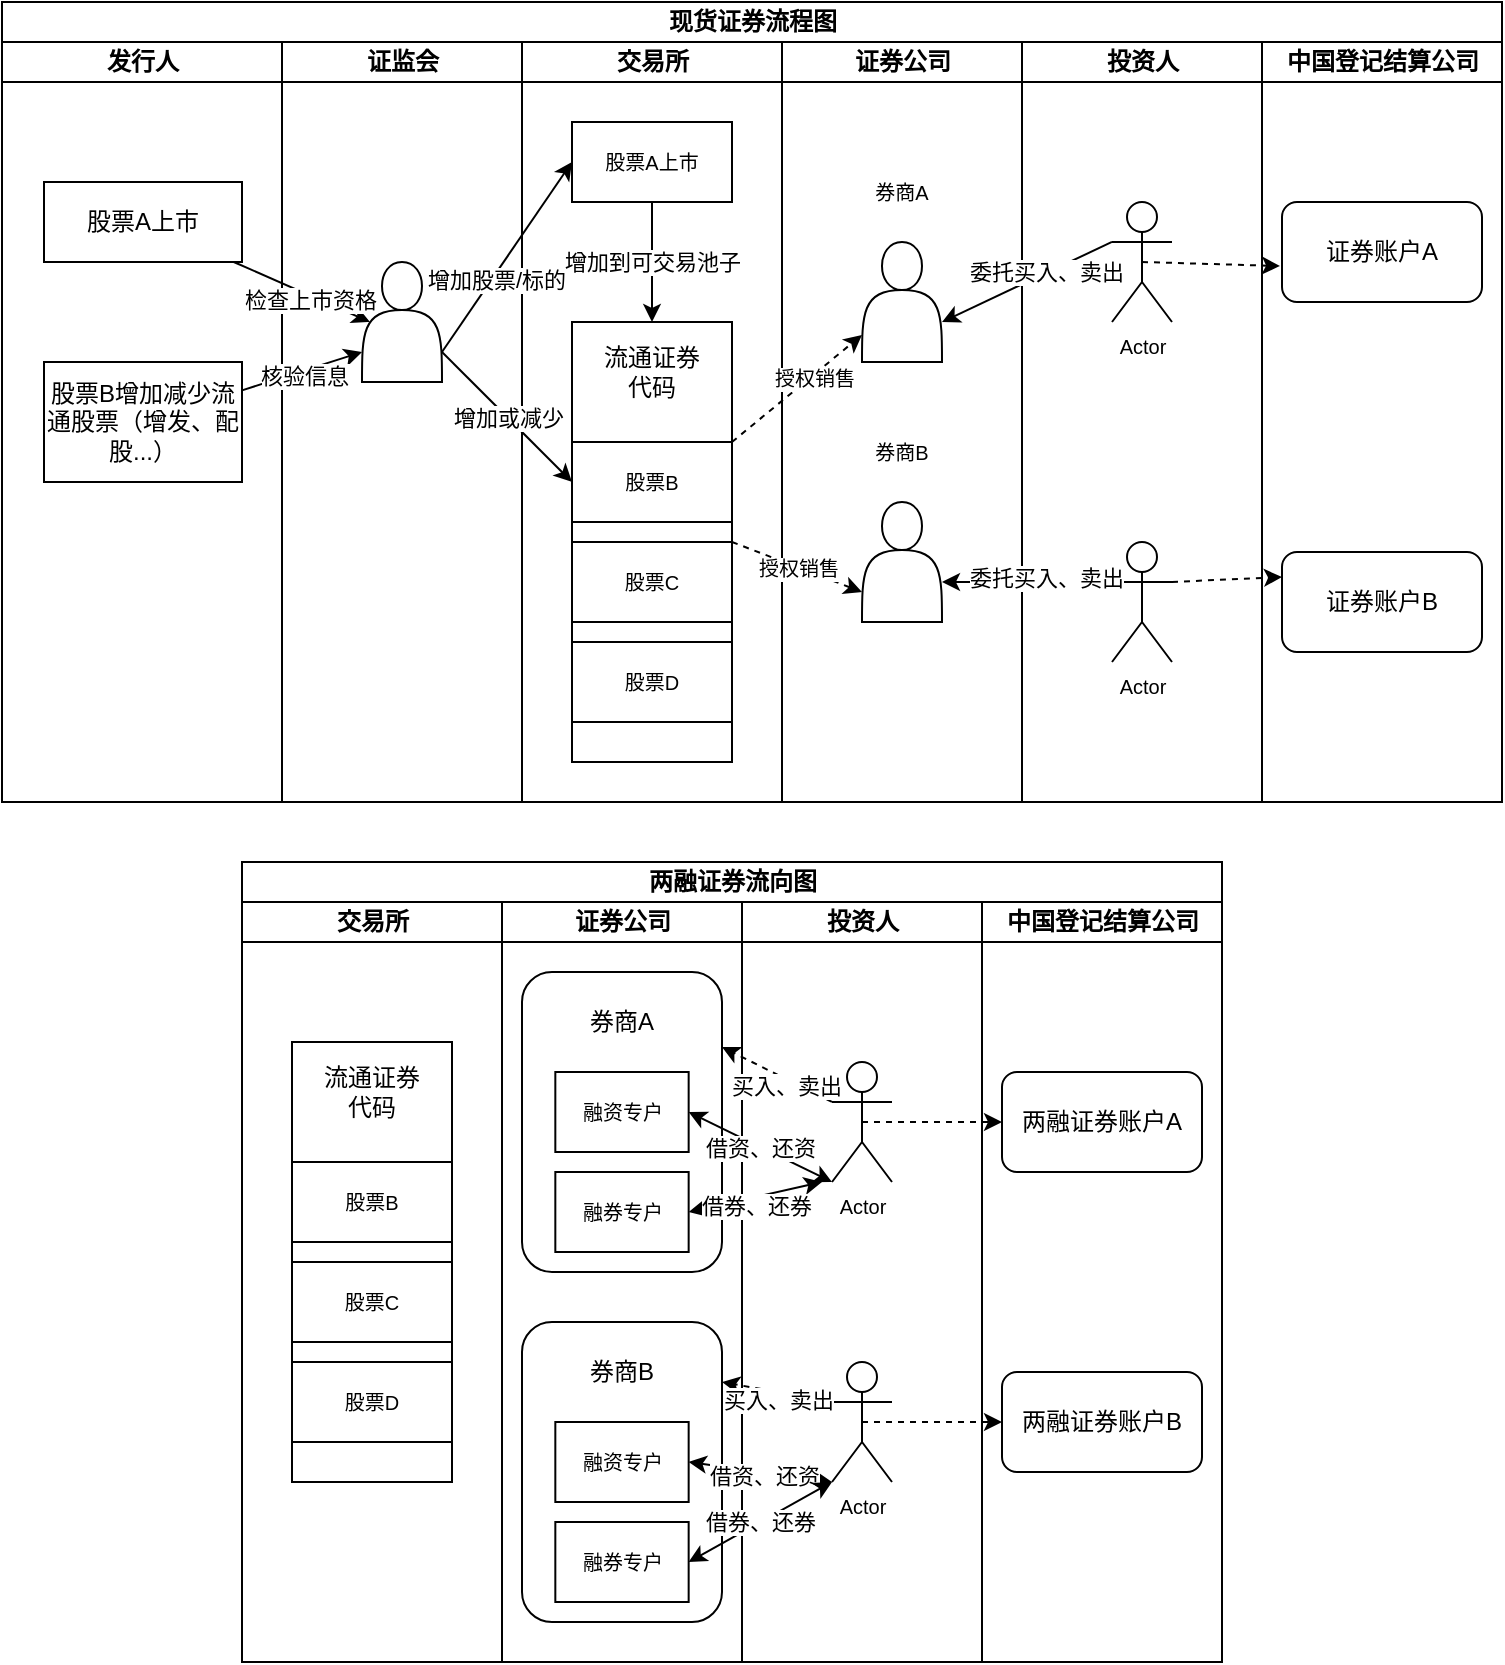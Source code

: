 <mxfile>
    <diagram id="scIXm70iIdzUnEMrQwMk" name="Page-1">
        <mxGraphModel dx="722" dy="626" grid="1" gridSize="10" guides="1" tooltips="1" connect="1" arrows="1" fold="1" page="1" pageScale="1" pageWidth="827" pageHeight="1169" math="0" shadow="0">
            <root>
                <mxCell id="0"/>
                <mxCell id="1" parent="0"/>
                <mxCell id="3" value="现货证券流程图" style="swimlane;childLayout=stackLayout;resizeParent=1;resizeParentMax=0;startSize=20;html=1;" parent="1" vertex="1">
                    <mxGeometry x="170" y="80" width="750" height="400" as="geometry"/>
                </mxCell>
                <mxCell id="4" value="发行人" style="swimlane;startSize=20;html=1;" parent="3" vertex="1">
                    <mxGeometry y="20" width="140" height="380" as="geometry">
                        <mxRectangle y="20" width="40" height="460" as="alternateBounds"/>
                    </mxGeometry>
                </mxCell>
                <mxCell id="10" value="股票B增加减少流通股票（增发、配股...）" style="whiteSpace=wrap;html=1;" parent="4" vertex="1">
                    <mxGeometry x="21" y="160" width="99" height="60" as="geometry"/>
                </mxCell>
                <mxCell id="9" value="股票A上市" style="whiteSpace=wrap;html=1;" parent="4" vertex="1">
                    <mxGeometry x="21" y="70" width="99" height="40" as="geometry"/>
                </mxCell>
                <mxCell id="5" value="证监会" style="swimlane;startSize=20;html=1;" parent="3" vertex="1">
                    <mxGeometry x="140" y="20" width="120" height="380" as="geometry"/>
                </mxCell>
                <mxCell id="16" value="" style="shape=actor;whiteSpace=wrap;html=1;" parent="5" vertex="1">
                    <mxGeometry x="40.0" y="110" width="40" height="60" as="geometry"/>
                </mxCell>
                <mxCell id="6" value="交易所" style="swimlane;startSize=20;html=1;" parent="3" vertex="1">
                    <mxGeometry x="260" y="20" width="130" height="380" as="geometry"/>
                </mxCell>
                <mxCell id="22" value="" style="whiteSpace=wrap;html=1;" parent="6" vertex="1">
                    <mxGeometry x="25" y="140" width="80" height="220" as="geometry"/>
                </mxCell>
                <mxCell id="25" value="增加到可交易池子" style="edgeStyle=none;html=1;" parent="6" source="24" target="22" edge="1">
                    <mxGeometry relative="1" as="geometry"/>
                </mxCell>
                <mxCell id="24" value="股票A上市" style="whiteSpace=wrap;html=1;fontSize=10;" parent="6" vertex="1">
                    <mxGeometry x="25" y="40" width="80" height="40" as="geometry"/>
                </mxCell>
                <mxCell id="27" value="股票B" style="whiteSpace=wrap;html=1;fontSize=10;" parent="6" vertex="1">
                    <mxGeometry x="25" y="200" width="80" height="40" as="geometry"/>
                </mxCell>
                <mxCell id="31" value="股票C" style="whiteSpace=wrap;html=1;fontSize=10;" parent="6" vertex="1">
                    <mxGeometry x="25" y="250" width="80" height="40" as="geometry"/>
                </mxCell>
                <mxCell id="32" value="股票D" style="whiteSpace=wrap;html=1;fontSize=10;" parent="6" vertex="1">
                    <mxGeometry x="25" y="300" width="80" height="40" as="geometry"/>
                </mxCell>
                <mxCell id="33" value="流通证券代码" style="text;html=1;strokeColor=none;fillColor=none;align=center;verticalAlign=middle;whiteSpace=wrap;rounded=0;" parent="6" vertex="1">
                    <mxGeometry x="35.0" y="150" width="60" height="30" as="geometry"/>
                </mxCell>
                <mxCell id="7" value="证券公司" style="swimlane;startSize=20;html=1;" parent="3" vertex="1">
                    <mxGeometry x="390" y="20" width="120" height="380" as="geometry"/>
                </mxCell>
                <mxCell id="44" value="" style="group" parent="7" vertex="1" connectable="0">
                    <mxGeometry x="30.0" y="60" width="60" height="100" as="geometry"/>
                </mxCell>
                <mxCell id="34" value="" style="shape=actor;whiteSpace=wrap;html=1;" parent="44" vertex="1">
                    <mxGeometry x="10" y="40" width="40" height="60" as="geometry"/>
                </mxCell>
                <mxCell id="43" value="券商A" style="text;html=1;strokeColor=none;fillColor=none;align=center;verticalAlign=middle;whiteSpace=wrap;rounded=0;fontSize=10;" parent="44" vertex="1">
                    <mxGeometry width="60" height="30" as="geometry"/>
                </mxCell>
                <mxCell id="45" value="" style="group" parent="7" vertex="1" connectable="0">
                    <mxGeometry x="30.0" y="190" width="60" height="100" as="geometry"/>
                </mxCell>
                <mxCell id="46" value="" style="shape=actor;whiteSpace=wrap;html=1;" parent="45" vertex="1">
                    <mxGeometry x="10" y="40" width="40" height="60" as="geometry"/>
                </mxCell>
                <mxCell id="47" value="券商B" style="text;html=1;strokeColor=none;fillColor=none;align=center;verticalAlign=middle;whiteSpace=wrap;rounded=0;fontSize=10;" parent="45" vertex="1">
                    <mxGeometry width="60" height="30" as="geometry"/>
                </mxCell>
                <mxCell id="8" value="投资人" style="swimlane;startSize=20;html=1;" parent="3" vertex="1">
                    <mxGeometry x="510" y="20" width="120" height="380" as="geometry"/>
                </mxCell>
                <mxCell id="38" value="Actor" style="shape=umlActor;verticalLabelPosition=bottom;verticalAlign=top;html=1;outlineConnect=0;fontSize=10;" parent="8" vertex="1">
                    <mxGeometry x="45.0" y="80" width="30" height="60" as="geometry"/>
                </mxCell>
                <mxCell id="39" value="Actor" style="shape=umlActor;verticalLabelPosition=bottom;verticalAlign=top;html=1;outlineConnect=0;fontSize=10;" parent="8" vertex="1">
                    <mxGeometry x="45.0" y="250" width="30" height="60" as="geometry"/>
                </mxCell>
                <mxCell id="90" value="中国登记结算公司" style="swimlane;startSize=20;html=1;" vertex="1" parent="3">
                    <mxGeometry x="630" y="20" width="120" height="380" as="geometry"/>
                </mxCell>
                <mxCell id="93" value="证券账户A" style="rounded=1;whiteSpace=wrap;html=1;" vertex="1" parent="90">
                    <mxGeometry x="10" y="80" width="100" height="50" as="geometry"/>
                </mxCell>
                <mxCell id="94" value="证券账户B" style="rounded=1;whiteSpace=wrap;html=1;" vertex="1" parent="90">
                    <mxGeometry x="10" y="255" width="100" height="50" as="geometry"/>
                </mxCell>
                <mxCell id="17" style="edgeStyle=none;html=1;entryX=0.1;entryY=0.5;entryDx=0;entryDy=0;entryPerimeter=0;" parent="3" source="9" target="16" edge="1">
                    <mxGeometry relative="1" as="geometry"/>
                </mxCell>
                <mxCell id="20" value="检查上市资格" style="edgeLabel;html=1;align=center;verticalAlign=middle;resizable=0;points=[];" parent="17" vertex="1" connectable="0">
                    <mxGeometry x="0.137" y="-2" relative="1" as="geometry">
                        <mxPoint as="offset"/>
                    </mxGeometry>
                </mxCell>
                <mxCell id="18" style="edgeStyle=none;html=1;entryX=0;entryY=0.75;entryDx=0;entryDy=0;" parent="3" source="10" target="16" edge="1">
                    <mxGeometry relative="1" as="geometry"/>
                </mxCell>
                <mxCell id="21" value="核验信息" style="edgeLabel;html=1;align=center;verticalAlign=middle;resizable=0;points=[];" parent="18" vertex="1" connectable="0">
                    <mxGeometry x="-0.007" y="-2" relative="1" as="geometry">
                        <mxPoint as="offset"/>
                    </mxGeometry>
                </mxCell>
                <mxCell id="26" style="edgeStyle=none;html=1;exitX=1;exitY=0.75;exitDx=0;exitDy=0;entryX=0;entryY=0.5;entryDx=0;entryDy=0;" parent="3" source="16" target="24" edge="1">
                    <mxGeometry relative="1" as="geometry"/>
                </mxCell>
                <mxCell id="30" value="增加股票/标的" style="edgeLabel;html=1;align=center;verticalAlign=middle;resizable=0;points=[];" parent="26" vertex="1" connectable="0">
                    <mxGeometry x="-0.205" y="-1" relative="1" as="geometry">
                        <mxPoint y="1" as="offset"/>
                    </mxGeometry>
                </mxCell>
                <mxCell id="29" value="增加或减少" style="edgeStyle=none;html=1;exitX=1;exitY=0.75;exitDx=0;exitDy=0;entryX=0;entryY=0.5;entryDx=0;entryDy=0;" parent="3" source="16" target="27" edge="1">
                    <mxGeometry relative="1" as="geometry"/>
                </mxCell>
                <mxCell id="36" value="" style="edgeStyle=none;html=1;fontSize=10;exitX=1;exitY=0;exitDx=0;exitDy=0;dashed=1;" parent="3" source="27" target="34" edge="1">
                    <mxGeometry relative="1" as="geometry"/>
                </mxCell>
                <mxCell id="37" value="授权销售" style="edgeLabel;html=1;align=center;verticalAlign=middle;resizable=0;points=[];fontSize=10;" parent="36" vertex="1" connectable="0">
                    <mxGeometry x="0.262" relative="1" as="geometry">
                        <mxPoint y="1" as="offset"/>
                    </mxGeometry>
                </mxCell>
                <mxCell id="49" value="授权销售" style="edgeStyle=none;html=1;exitX=1;exitY=0;exitDx=0;exitDy=0;entryX=0;entryY=0.75;entryDx=0;entryDy=0;fontSize=10;dashed=1;" parent="3" source="31" target="46" edge="1">
                    <mxGeometry relative="1" as="geometry"/>
                </mxCell>
                <mxCell id="95" style="edgeStyle=none;html=1;exitX=0.5;exitY=0.5;exitDx=0;exitDy=0;exitPerimeter=0;entryX=-0.01;entryY=0.64;entryDx=0;entryDy=0;entryPerimeter=0;dashed=1;" edge="1" parent="3" source="38" target="93">
                    <mxGeometry relative="1" as="geometry"/>
                </mxCell>
                <mxCell id="96" style="edgeStyle=none;html=1;exitX=1;exitY=0.333;exitDx=0;exitDy=0;exitPerimeter=0;entryX=0;entryY=0.25;entryDx=0;entryDy=0;dashed=1;" edge="1" parent="3" source="39" target="94">
                    <mxGeometry relative="1" as="geometry"/>
                </mxCell>
                <mxCell id="51" style="edgeStyle=none;html=1;exitX=0;exitY=0.333;exitDx=0;exitDy=0;exitPerimeter=0;fontSize=10;" parent="1" source="38" edge="1">
                    <mxGeometry relative="1" as="geometry">
                        <mxPoint x="640" y="240" as="targetPoint"/>
                    </mxGeometry>
                </mxCell>
                <mxCell id="53" value="委托买入、卖出" style="edgeLabel;html=1;align=center;verticalAlign=middle;resizable=0;points=[];" vertex="1" connectable="0" parent="51">
                    <mxGeometry x="-0.237" y="-1" relative="1" as="geometry">
                        <mxPoint as="offset"/>
                    </mxGeometry>
                </mxCell>
                <mxCell id="52" style="edgeStyle=none;html=1;exitX=0;exitY=0.333;exitDx=0;exitDy=0;exitPerimeter=0;fontSize=10;" parent="1" source="39" edge="1">
                    <mxGeometry relative="1" as="geometry">
                        <mxPoint x="640" y="370" as="targetPoint"/>
                    </mxGeometry>
                </mxCell>
                <mxCell id="54" value="委托买入、卖出" style="edgeLabel;html=1;align=center;verticalAlign=middle;resizable=0;points=[];" vertex="1" connectable="0" parent="52">
                    <mxGeometry x="-0.224" y="-2" relative="1" as="geometry">
                        <mxPoint as="offset"/>
                    </mxGeometry>
                </mxCell>
                <mxCell id="55" value="两融证券流向图" style="swimlane;childLayout=stackLayout;resizeParent=1;resizeParentMax=0;startSize=20;html=1;" vertex="1" parent="1">
                    <mxGeometry x="290" y="510" width="490" height="400" as="geometry"/>
                </mxCell>
                <mxCell id="61" value="交易所" style="swimlane;startSize=20;html=1;" vertex="1" parent="55">
                    <mxGeometry y="20" width="130" height="380" as="geometry"/>
                </mxCell>
                <mxCell id="62" value="" style="whiteSpace=wrap;html=1;" vertex="1" parent="61">
                    <mxGeometry x="25" y="70" width="80" height="220" as="geometry"/>
                </mxCell>
                <mxCell id="65" value="股票B" style="whiteSpace=wrap;html=1;fontSize=10;" vertex="1" parent="61">
                    <mxGeometry x="25" y="130" width="80" height="40" as="geometry"/>
                </mxCell>
                <mxCell id="66" value="股票C" style="whiteSpace=wrap;html=1;fontSize=10;" vertex="1" parent="61">
                    <mxGeometry x="25" y="180" width="80" height="40" as="geometry"/>
                </mxCell>
                <mxCell id="67" value="股票D" style="whiteSpace=wrap;html=1;fontSize=10;" vertex="1" parent="61">
                    <mxGeometry x="25" y="230" width="80" height="40" as="geometry"/>
                </mxCell>
                <mxCell id="68" value="流通证券代码" style="text;html=1;strokeColor=none;fillColor=none;align=center;verticalAlign=middle;whiteSpace=wrap;rounded=0;" vertex="1" parent="61">
                    <mxGeometry x="35.0" y="80" width="60" height="30" as="geometry"/>
                </mxCell>
                <mxCell id="69" value="证券公司" style="swimlane;startSize=20;html=1;" vertex="1" parent="55">
                    <mxGeometry x="130" y="20" width="120" height="380" as="geometry"/>
                </mxCell>
                <mxCell id="125" value="" style="group" vertex="1" connectable="0" parent="69">
                    <mxGeometry x="10" y="35" width="100" height="150" as="geometry"/>
                </mxCell>
                <mxCell id="122" value="" style="rounded=1;whiteSpace=wrap;html=1;" vertex="1" parent="125">
                    <mxGeometry width="100" height="150" as="geometry"/>
                </mxCell>
                <mxCell id="119" value="融资专户" style="whiteSpace=wrap;html=1;fontSize=10;" vertex="1" parent="125">
                    <mxGeometry x="16.667" y="50" width="66.667" height="40" as="geometry"/>
                </mxCell>
                <mxCell id="120" value="融券专户" style="whiteSpace=wrap;html=1;fontSize=10;" vertex="1" parent="125">
                    <mxGeometry x="16.667" y="100" width="66.667" height="40" as="geometry"/>
                </mxCell>
                <mxCell id="123" value="券商A" style="text;html=1;strokeColor=none;fillColor=none;align=center;verticalAlign=middle;whiteSpace=wrap;rounded=0;" vertex="1" parent="125">
                    <mxGeometry x="25" y="10" width="50" height="30" as="geometry"/>
                </mxCell>
                <mxCell id="76" value="投资人" style="swimlane;startSize=20;html=1;" vertex="1" parent="55">
                    <mxGeometry x="250" y="20" width="120" height="380" as="geometry"/>
                </mxCell>
                <mxCell id="77" value="Actor" style="shape=umlActor;verticalLabelPosition=bottom;verticalAlign=top;html=1;outlineConnect=0;fontSize=10;" vertex="1" parent="76">
                    <mxGeometry x="45.0" y="80" width="30" height="60" as="geometry"/>
                </mxCell>
                <mxCell id="78" value="Actor" style="shape=umlActor;verticalLabelPosition=bottom;verticalAlign=top;html=1;outlineConnect=0;fontSize=10;" vertex="1" parent="76">
                    <mxGeometry x="45.0" y="230" width="30" height="60" as="geometry"/>
                </mxCell>
                <mxCell id="97" value="中国登记结算公司" style="swimlane;startSize=20;html=1;" vertex="1" parent="55">
                    <mxGeometry x="370" y="20" width="120" height="380" as="geometry"/>
                </mxCell>
                <mxCell id="100" value="两融证券账户A" style="rounded=1;whiteSpace=wrap;html=1;" vertex="1" parent="97">
                    <mxGeometry x="10" y="85" width="100" height="50" as="geometry"/>
                </mxCell>
                <mxCell id="102" value="两融证券账户B" style="rounded=1;whiteSpace=wrap;html=1;" vertex="1" parent="97">
                    <mxGeometry x="10" y="235" width="100" height="50" as="geometry"/>
                </mxCell>
                <mxCell id="101" style="edgeStyle=none;html=1;exitX=0.5;exitY=0.5;exitDx=0;exitDy=0;exitPerimeter=0;entryX=0;entryY=0.5;entryDx=0;entryDy=0;dashed=1;" edge="1" parent="55" source="77" target="100">
                    <mxGeometry relative="1" as="geometry"/>
                </mxCell>
                <mxCell id="103" style="edgeStyle=none;html=1;exitX=0.5;exitY=0.5;exitDx=0;exitDy=0;exitPerimeter=0;entryX=0;entryY=0.5;entryDx=0;entryDy=0;dashed=1;" edge="1" parent="55" source="78" target="102">
                    <mxGeometry relative="1" as="geometry"/>
                </mxCell>
                <mxCell id="136" value="借资、还资" style="edgeStyle=none;html=1;exitX=1;exitY=0.5;exitDx=0;exitDy=0;entryX=0;entryY=1;entryDx=0;entryDy=0;entryPerimeter=0;startArrow=classic;startFill=1;" edge="1" parent="55" source="119" target="77">
                    <mxGeometry relative="1" as="geometry"/>
                </mxCell>
                <mxCell id="138" style="edgeStyle=none;html=1;exitX=0;exitY=0.333;exitDx=0;exitDy=0;exitPerimeter=0;entryX=1;entryY=0.25;entryDx=0;entryDy=0;dashed=1;" edge="1" parent="55" source="77" target="122">
                    <mxGeometry relative="1" as="geometry"/>
                </mxCell>
                <mxCell id="139" value="买入、卖出" style="edgeLabel;html=1;align=center;verticalAlign=middle;resizable=0;points=[];" vertex="1" connectable="0" parent="138">
                    <mxGeometry x="-0.214" y="3" relative="1" as="geometry">
                        <mxPoint as="offset"/>
                    </mxGeometry>
                </mxCell>
                <mxCell id="127" value="" style="group" vertex="1" connectable="0" parent="1">
                    <mxGeometry x="430" y="740" width="100" height="150" as="geometry"/>
                </mxCell>
                <mxCell id="128" value="" style="rounded=1;whiteSpace=wrap;html=1;" vertex="1" parent="127">
                    <mxGeometry width="100" height="150" as="geometry"/>
                </mxCell>
                <mxCell id="129" value="融资专户" style="whiteSpace=wrap;html=1;fontSize=10;" vertex="1" parent="127">
                    <mxGeometry x="16.667" y="50" width="66.667" height="40" as="geometry"/>
                </mxCell>
                <mxCell id="130" value="融券专户" style="whiteSpace=wrap;html=1;fontSize=10;" vertex="1" parent="127">
                    <mxGeometry x="16.667" y="100" width="66.667" height="40" as="geometry"/>
                </mxCell>
                <mxCell id="131" value="券商B" style="text;html=1;strokeColor=none;fillColor=none;align=center;verticalAlign=middle;whiteSpace=wrap;rounded=0;" vertex="1" parent="127">
                    <mxGeometry x="25" y="10" width="50" height="30" as="geometry"/>
                </mxCell>
                <mxCell id="137" style="edgeStyle=none;html=1;exitX=1;exitY=0.5;exitDx=0;exitDy=0;startArrow=classic;startFill=1;" edge="1" parent="1" source="120">
                    <mxGeometry relative="1" as="geometry">
                        <mxPoint x="580" y="670" as="targetPoint"/>
                    </mxGeometry>
                </mxCell>
                <mxCell id="140" value="借券、还券" style="edgeLabel;html=1;align=center;verticalAlign=middle;resizable=0;points=[];" vertex="1" connectable="0" parent="137">
                    <mxGeometry x="-0.013" y="-3" relative="1" as="geometry">
                        <mxPoint y="1" as="offset"/>
                    </mxGeometry>
                </mxCell>
                <mxCell id="141" style="edgeStyle=none;html=1;exitX=0;exitY=1;exitDx=0;exitDy=0;exitPerimeter=0;entryX=1;entryY=0.5;entryDx=0;entryDy=0;startArrow=classic;startFill=1;" edge="1" parent="1" source="78" target="129">
                    <mxGeometry relative="1" as="geometry"/>
                </mxCell>
                <mxCell id="145" value="借资、还资" style="edgeLabel;html=1;align=center;verticalAlign=middle;resizable=0;points=[];" vertex="1" connectable="0" parent="141">
                    <mxGeometry x="-0.054" y="1" relative="1" as="geometry">
                        <mxPoint as="offset"/>
                    </mxGeometry>
                </mxCell>
                <mxCell id="142" value="借券、还券" style="edgeStyle=none;html=1;exitX=0;exitY=1;exitDx=0;exitDy=0;exitPerimeter=0;entryX=1;entryY=0.5;entryDx=0;entryDy=0;startArrow=classic;startFill=1;" edge="1" parent="1" source="78" target="130">
                    <mxGeometry relative="1" as="geometry"/>
                </mxCell>
                <mxCell id="143" style="edgeStyle=none;html=1;exitX=0;exitY=0.333;exitDx=0;exitDy=0;exitPerimeter=0;startArrow=none;startFill=0;dashed=1;" edge="1" parent="1" source="78">
                    <mxGeometry relative="1" as="geometry">
                        <mxPoint x="530" y="770" as="targetPoint"/>
                    </mxGeometry>
                </mxCell>
                <mxCell id="144" value="买入、卖出" style="edgeLabel;html=1;align=center;verticalAlign=middle;resizable=0;points=[];" vertex="1" connectable="0" parent="143">
                    <mxGeometry x="-0.043" y="4" relative="1" as="geometry">
                        <mxPoint as="offset"/>
                    </mxGeometry>
                </mxCell>
            </root>
        </mxGraphModel>
    </diagram>
</mxfile>